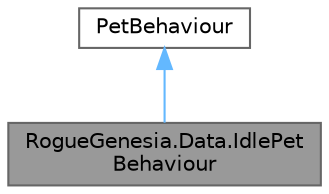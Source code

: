 digraph "RogueGenesia.Data.IdlePetBehaviour"
{
 // LATEX_PDF_SIZE
  bgcolor="transparent";
  edge [fontname=Helvetica,fontsize=10,labelfontname=Helvetica,labelfontsize=10];
  node [fontname=Helvetica,fontsize=10,shape=box,height=0.2,width=0.4];
  Node1 [label="RogueGenesia.Data.IdlePet\lBehaviour",height=0.2,width=0.4,color="gray40", fillcolor="grey60", style="filled", fontcolor="black",tooltip=" "];
  Node2 -> Node1 [dir="back",color="steelblue1",style="solid"];
  Node2 [label="PetBehaviour",height=0.2,width=0.4,color="gray40", fillcolor="white", style="filled",URL="$class_rogue_genesia_1_1_data_1_1_pet_behaviour.html",tooltip=" "];
}
